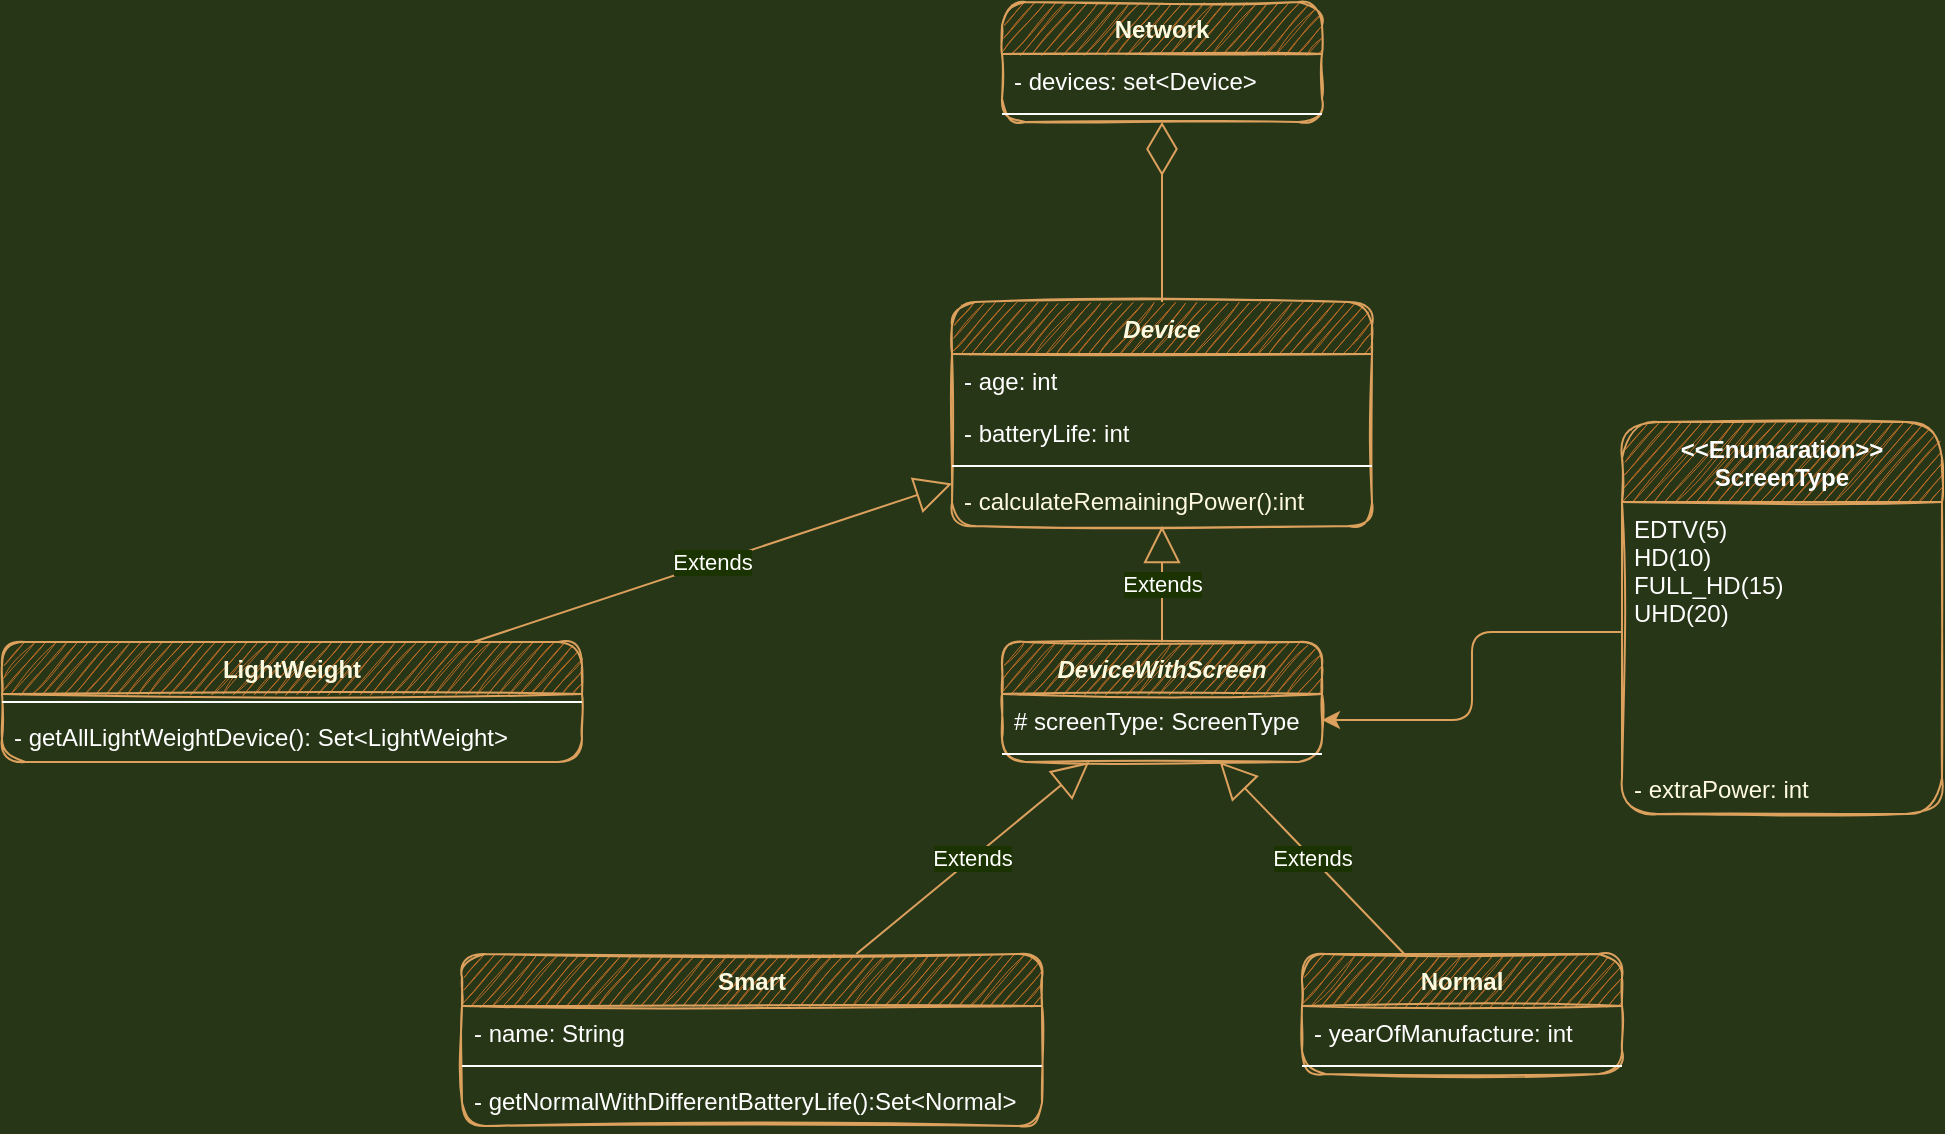 <mxfile version="14.9.6" type="device"><diagram id="wK6xKOMVmA7xnhzL1H71" name="Page-1"><mxGraphModel dx="2062" dy="1210" grid="1" gridSize="10" guides="1" tooltips="1" connect="1" arrows="1" fold="1" page="1" pageScale="1" pageWidth="1654" pageHeight="1169" background="#283618" math="0" shadow="0"><root><mxCell id="0"/><mxCell id="1" parent="0"/><mxCell id="K0VRx9WkZR0sOrnIKe_m-7" value="Network" style="swimlane;fontStyle=1;align=center;verticalAlign=top;childLayout=stackLayout;horizontal=1;startSize=26;horizontalStack=0;resizeParent=1;resizeParentMax=0;resizeLast=0;collapsible=1;marginBottom=0;rounded=1;sketch=1;fontColor=#FEFAE0;strokeColor=#DDA15E;fillColor=#BC6C25;" vertex="1" parent="1"><mxGeometry x="720" y="90" width="160" height="60" as="geometry"/></mxCell><mxCell id="K0VRx9WkZR0sOrnIKe_m-8" value="- devices: set&lt;Device&gt;" style="text;strokeColor=none;fillColor=none;align=left;verticalAlign=top;spacingLeft=4;spacingRight=4;overflow=hidden;rotatable=0;points=[[0,0.5],[1,0.5]];portConstraint=eastwest;fontColor=#FFFFFF;" vertex="1" parent="K0VRx9WkZR0sOrnIKe_m-7"><mxGeometry y="26" width="160" height="26" as="geometry"/></mxCell><mxCell id="K0VRx9WkZR0sOrnIKe_m-9" value="" style="line;strokeWidth=1;fillColor=none;align=left;verticalAlign=middle;spacingTop=-1;spacingLeft=3;spacingRight=3;rotatable=0;labelPosition=right;points=[];portConstraint=eastwest;strokeColor=#FFFFFF;" vertex="1" parent="K0VRx9WkZR0sOrnIKe_m-7"><mxGeometry y="52" width="160" height="8" as="geometry"/></mxCell><mxCell id="K0VRx9WkZR0sOrnIKe_m-11" value="Device" style="swimlane;fontStyle=3;align=center;verticalAlign=top;childLayout=stackLayout;horizontal=1;startSize=26;horizontalStack=0;resizeParent=1;resizeParentMax=0;resizeLast=0;collapsible=1;marginBottom=0;rounded=1;sketch=1;fontColor=#FEFAE0;strokeColor=#DDA15E;fillColor=#BC6C25;" vertex="1" parent="1"><mxGeometry x="695" y="240" width="210" height="112" as="geometry"/></mxCell><mxCell id="K0VRx9WkZR0sOrnIKe_m-12" value="- age: int" style="text;strokeColor=none;fillColor=none;align=left;verticalAlign=top;spacingLeft=4;spacingRight=4;overflow=hidden;rotatable=0;points=[[0,0.5],[1,0.5]];portConstraint=eastwest;fontColor=#FFFFFF;" vertex="1" parent="K0VRx9WkZR0sOrnIKe_m-11"><mxGeometry y="26" width="210" height="26" as="geometry"/></mxCell><mxCell id="K0VRx9WkZR0sOrnIKe_m-15" value="- batteryLife: int" style="text;strokeColor=none;fillColor=none;align=left;verticalAlign=top;spacingLeft=4;spacingRight=4;overflow=hidden;rotatable=0;points=[[0,0.5],[1,0.5]];portConstraint=eastwest;fontColor=#FFFFFF;" vertex="1" parent="K0VRx9WkZR0sOrnIKe_m-11"><mxGeometry y="52" width="210" height="26" as="geometry"/></mxCell><mxCell id="K0VRx9WkZR0sOrnIKe_m-13" value="" style="line;strokeWidth=1;fillColor=none;align=left;verticalAlign=middle;spacingTop=-1;spacingLeft=3;spacingRight=3;rotatable=0;labelPosition=right;points=[];portConstraint=eastwest;strokeColor=#FFFFFF;" vertex="1" parent="K0VRx9WkZR0sOrnIKe_m-11"><mxGeometry y="78" width="210" height="8" as="geometry"/></mxCell><mxCell id="K0VRx9WkZR0sOrnIKe_m-18" value="- calculateRemainingPower():int" style="text;strokeColor=none;fillColor=none;align=left;verticalAlign=top;spacingLeft=4;spacingRight=4;overflow=hidden;rotatable=0;points=[[0,0.5],[1,0.5]];portConstraint=eastwest;rounded=0;sketch=0;fontColor=#FEFAE0;" vertex="1" parent="K0VRx9WkZR0sOrnIKe_m-11"><mxGeometry y="86" width="210" height="26" as="geometry"/></mxCell><mxCell id="K0VRx9WkZR0sOrnIKe_m-20" value="LightWeight" style="swimlane;fontStyle=1;align=center;verticalAlign=top;childLayout=stackLayout;horizontal=1;startSize=26;horizontalStack=0;resizeParent=1;resizeParentMax=0;resizeLast=0;collapsible=1;marginBottom=0;rounded=1;sketch=1;fontColor=#FEFAE0;strokeColor=#DDA15E;fillColor=#BC6C25;" vertex="1" parent="1"><mxGeometry x="220" y="410" width="290" height="60" as="geometry"/></mxCell><mxCell id="K0VRx9WkZR0sOrnIKe_m-22" value="" style="line;strokeWidth=1;fillColor=none;align=left;verticalAlign=middle;spacingTop=-1;spacingLeft=3;spacingRight=3;rotatable=0;labelPosition=right;points=[];portConstraint=eastwest;strokeColor=#FFFFFF;" vertex="1" parent="K0VRx9WkZR0sOrnIKe_m-20"><mxGeometry y="26" width="290" height="8" as="geometry"/></mxCell><mxCell id="K0VRx9WkZR0sOrnIKe_m-23" value="- getAllLightWeightDevice(): Set&lt;LightWeight&gt;" style="text;strokeColor=none;fillColor=none;align=left;verticalAlign=top;spacingLeft=4;spacingRight=4;overflow=hidden;rotatable=0;points=[[0,0.5],[1,0.5]];portConstraint=eastwest;fontColor=#FFFFFF;" vertex="1" parent="K0VRx9WkZR0sOrnIKe_m-20"><mxGeometry y="34" width="290" height="26" as="geometry"/></mxCell><mxCell id="K0VRx9WkZR0sOrnIKe_m-24" value="Smart" style="swimlane;fontStyle=1;align=center;verticalAlign=top;childLayout=stackLayout;horizontal=1;startSize=26;horizontalStack=0;resizeParent=1;resizeParentMax=0;resizeLast=0;collapsible=1;marginBottom=0;rounded=1;sketch=1;fontColor=#FEFAE0;strokeColor=#DDA15E;fillColor=#BC6C25;" vertex="1" parent="1"><mxGeometry x="450" y="566" width="290" height="86" as="geometry"/></mxCell><mxCell id="K0VRx9WkZR0sOrnIKe_m-25" value="- name: String" style="text;strokeColor=none;fillColor=none;align=left;verticalAlign=top;spacingLeft=4;spacingRight=4;overflow=hidden;rotatable=0;points=[[0,0.5],[1,0.5]];portConstraint=eastwest;fontColor=#FFFFFF;" vertex="1" parent="K0VRx9WkZR0sOrnIKe_m-24"><mxGeometry y="26" width="290" height="26" as="geometry"/></mxCell><mxCell id="K0VRx9WkZR0sOrnIKe_m-26" value="" style="line;strokeWidth=1;fillColor=none;align=left;verticalAlign=middle;spacingTop=-1;spacingLeft=3;spacingRight=3;rotatable=0;labelPosition=right;points=[];portConstraint=eastwest;strokeColor=#FFFFFF;" vertex="1" parent="K0VRx9WkZR0sOrnIKe_m-24"><mxGeometry y="52" width="290" height="8" as="geometry"/></mxCell><mxCell id="K0VRx9WkZR0sOrnIKe_m-27" value="- getNormalWithDifferentBatteryLife():Set&lt;Normal&gt;" style="text;strokeColor=none;fillColor=none;align=left;verticalAlign=top;spacingLeft=4;spacingRight=4;overflow=hidden;rotatable=0;points=[[0,0.5],[1,0.5]];portConstraint=eastwest;fontColor=#FFFFFF;" vertex="1" parent="K0VRx9WkZR0sOrnIKe_m-24"><mxGeometry y="60" width="290" height="26" as="geometry"/></mxCell><mxCell id="K0VRx9WkZR0sOrnIKe_m-28" value="Normal" style="swimlane;fontStyle=1;align=center;verticalAlign=top;childLayout=stackLayout;horizontal=1;startSize=26;horizontalStack=0;resizeParent=1;resizeParentMax=0;resizeLast=0;collapsible=1;marginBottom=0;rounded=1;sketch=1;fontColor=#FEFAE0;strokeColor=#DDA15E;fillColor=#BC6C25;" vertex="1" parent="1"><mxGeometry x="870" y="566" width="160" height="60" as="geometry"/></mxCell><mxCell id="K0VRx9WkZR0sOrnIKe_m-29" value="- yearOfManufacture: int" style="text;strokeColor=none;fillColor=none;align=left;verticalAlign=top;spacingLeft=4;spacingRight=4;overflow=hidden;rotatable=0;points=[[0,0.5],[1,0.5]];portConstraint=eastwest;fontColor=#FFFFFF;" vertex="1" parent="K0VRx9WkZR0sOrnIKe_m-28"><mxGeometry y="26" width="160" height="26" as="geometry"/></mxCell><mxCell id="K0VRx9WkZR0sOrnIKe_m-30" value="" style="line;strokeWidth=1;fillColor=none;align=left;verticalAlign=middle;spacingTop=-1;spacingLeft=3;spacingRight=3;rotatable=0;labelPosition=right;points=[];portConstraint=eastwest;strokeColor=#FFFFFF;" vertex="1" parent="K0VRx9WkZR0sOrnIKe_m-28"><mxGeometry y="52" width="160" height="8" as="geometry"/></mxCell><mxCell id="K0VRx9WkZR0sOrnIKe_m-36" value="DeviceWithScreen" style="swimlane;fontStyle=3;align=center;verticalAlign=top;childLayout=stackLayout;horizontal=1;startSize=26;horizontalStack=0;resizeParent=1;resizeParentMax=0;resizeLast=0;collapsible=1;marginBottom=0;rounded=1;sketch=1;fontColor=#FEFAE0;strokeColor=#DDA15E;fillColor=#BC6C25;" vertex="1" parent="1"><mxGeometry x="720" y="410" width="160" height="60" as="geometry"/></mxCell><mxCell id="K0VRx9WkZR0sOrnIKe_m-37" value="# screenType: ScreenType" style="text;strokeColor=none;fillColor=none;align=left;verticalAlign=top;spacingLeft=4;spacingRight=4;overflow=hidden;rotatable=0;points=[[0,0.5],[1,0.5]];portConstraint=eastwest;fontColor=#FFFFFF;" vertex="1" parent="K0VRx9WkZR0sOrnIKe_m-36"><mxGeometry y="26" width="160" height="26" as="geometry"/></mxCell><mxCell id="K0VRx9WkZR0sOrnIKe_m-38" value="" style="line;strokeWidth=1;fillColor=none;align=left;verticalAlign=middle;spacingTop=-1;spacingLeft=3;spacingRight=3;rotatable=0;labelPosition=right;points=[];portConstraint=eastwest;strokeColor=#FFFFFF;" vertex="1" parent="K0VRx9WkZR0sOrnIKe_m-36"><mxGeometry y="52" width="160" height="8" as="geometry"/></mxCell><mxCell id="K0VRx9WkZR0sOrnIKe_m-40" value="&lt;&lt;Enumaration&gt;&gt;&#10;ScreenType" style="swimlane;fontStyle=1;align=center;verticalAlign=top;childLayout=stackLayout;horizontal=1;startSize=40;horizontalStack=0;resizeParent=1;resizeParentMax=0;resizeLast=0;collapsible=1;marginBottom=0;rounded=1;sketch=1;fontColor=#FFFFFF;strokeColor=#DDA15E;fillColor=#BC6C25;" vertex="1" parent="1"><mxGeometry x="1030" y="300" width="160" height="196" as="geometry"/></mxCell><mxCell id="K0VRx9WkZR0sOrnIKe_m-41" value="EDTV(5)&#10;HD(10)&#10;FULL_HD(15)&#10;UHD(20)" style="text;strokeColor=none;fillColor=none;align=left;verticalAlign=top;spacingLeft=4;spacingRight=4;overflow=hidden;rotatable=0;points=[[0,0.5],[1,0.5]];portConstraint=eastwest;fontColor=#FFFFFF;" vertex="1" parent="K0VRx9WkZR0sOrnIKe_m-40"><mxGeometry y="40" width="160" height="130" as="geometry"/></mxCell><mxCell id="K0VRx9WkZR0sOrnIKe_m-44" value="- extraPower: int" style="text;strokeColor=none;fillColor=none;align=left;verticalAlign=top;spacingLeft=4;spacingRight=4;overflow=hidden;rotatable=0;points=[[0,0.5],[1,0.5]];portConstraint=eastwest;rounded=0;sketch=0;fontColor=#FEFAE0;" vertex="1" parent="K0VRx9WkZR0sOrnIKe_m-40"><mxGeometry y="170" width="160" height="26" as="geometry"/></mxCell><mxCell id="K0VRx9WkZR0sOrnIKe_m-45" value="" style="endArrow=diamondThin;endFill=0;endSize=24;html=1;fontColor=#FEFAE0;strokeColor=#DDA15E;fillColor=#BC6C25;" edge="1" parent="1" source="K0VRx9WkZR0sOrnIKe_m-11" target="K0VRx9WkZR0sOrnIKe_m-7"><mxGeometry width="160" relative="1" as="geometry"><mxPoint x="450" y="600" as="sourcePoint"/><mxPoint x="610" y="600" as="targetPoint"/></mxGeometry></mxCell><mxCell id="K0VRx9WkZR0sOrnIKe_m-46" value="Extends" style="endArrow=block;endSize=16;endFill=0;html=1;fontColor=#FFFFFF;strokeColor=#DDA15E;fillColor=#BC6C25;labelBackgroundColor=#1A3300;" edge="1" parent="1" source="K0VRx9WkZR0sOrnIKe_m-20" target="K0VRx9WkZR0sOrnIKe_m-11"><mxGeometry width="160" relative="1" as="geometry"><mxPoint x="450" y="600" as="sourcePoint"/><mxPoint x="610" y="600" as="targetPoint"/></mxGeometry></mxCell><mxCell id="K0VRx9WkZR0sOrnIKe_m-49" value="Extends" style="endArrow=block;endSize=16;endFill=0;html=1;fontColor=#FFFFFF;strokeColor=#DDA15E;fillColor=#BC6C25;labelBackgroundColor=#1A3300;" edge="1" parent="1" source="K0VRx9WkZR0sOrnIKe_m-36" target="K0VRx9WkZR0sOrnIKe_m-11"><mxGeometry width="160" relative="1" as="geometry"><mxPoint x="450" y="600" as="sourcePoint"/><mxPoint x="610" y="600" as="targetPoint"/></mxGeometry></mxCell><mxCell id="K0VRx9WkZR0sOrnIKe_m-50" value="Extends" style="endArrow=block;endSize=16;endFill=0;html=1;fontColor=#FFFFFF;strokeColor=#DDA15E;fillColor=#BC6C25;labelBackgroundColor=#1A3300;" edge="1" parent="1" source="K0VRx9WkZR0sOrnIKe_m-24" target="K0VRx9WkZR0sOrnIKe_m-36"><mxGeometry width="160" relative="1" as="geometry"><mxPoint x="450" y="600" as="sourcePoint"/><mxPoint x="610" y="600" as="targetPoint"/></mxGeometry></mxCell><mxCell id="K0VRx9WkZR0sOrnIKe_m-51" value="Extends" style="endArrow=block;endSize=16;endFill=0;html=1;fontColor=#FFFFFF;strokeColor=#DDA15E;fillColor=#BC6C25;labelBackgroundColor=#1A3300;" edge="1" parent="1" source="K0VRx9WkZR0sOrnIKe_m-28" target="K0VRx9WkZR0sOrnIKe_m-36"><mxGeometry width="160" relative="1" as="geometry"><mxPoint x="708.59" y="576" as="sourcePoint"/><mxPoint x="771.41" y="506" as="targetPoint"/></mxGeometry></mxCell><mxCell id="K0VRx9WkZR0sOrnIKe_m-52" style="edgeStyle=orthogonalEdgeStyle;curved=0;rounded=1;sketch=0;orthogonalLoop=1;jettySize=auto;html=1;fontColor=#FEFAE0;strokeColor=#DDA15E;fillColor=#BC6C25;" edge="1" parent="1" source="K0VRx9WkZR0sOrnIKe_m-41" target="K0VRx9WkZR0sOrnIKe_m-37"><mxGeometry relative="1" as="geometry"/></mxCell></root></mxGraphModel></diagram></mxfile>